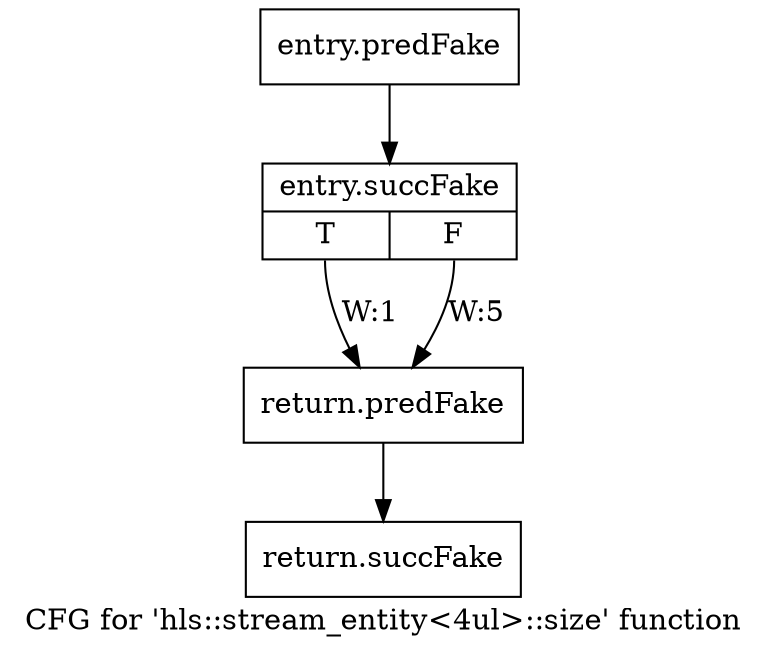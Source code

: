 digraph "CFG for 'hls::stream_entity\<4ul\>::size' function" {
	label="CFG for 'hls::stream_entity\<4ul\>::size' function";

	Node0x56eab80 [shape=record,filename="",linenumber="",label="{entry.predFake}"];
	Node0x56eab80 -> Node0x58c6070[ callList="" memoryops="" filename="/tools/Xilinx/Vitis_HLS/2023.1/include/hls_stream.h" execusionnum="4"];
	Node0x58c6070 [shape=record,filename="/tools/Xilinx/Vitis_HLS/2023.1/include/hls_stream.h",linenumber="271",label="{entry.succFake|{<s0>T|<s1>F}}"];
	Node0x58c6070:s0 -> Node0x56eb4b0[label="W:1" callList="" memoryops="" filename="/tools/Xilinx/Vitis_HLS/2023.1/include/hls_stream.h" execusionnum="0"];
	Node0x58c6070:s1 -> Node0x56eb4b0[label="W:5" callList="" memoryops="" filename="/tools/Xilinx/Vitis_HLS/2023.1/include/hls_stream.h" execusionnum="4"];
	Node0x56eb4b0 [shape=record,filename="/tools/Xilinx/Vitis_HLS/2023.1/include/hls_stream.h",linenumber="278",label="{return.predFake}"];
	Node0x56eb4b0 -> Node0x58c6220[ callList="" memoryops="" filename="/tools/Xilinx/Vitis_HLS/2023.1/include/hls_stream.h" execusionnum="4"];
	Node0x58c6220 [shape=record,filename="/tools/Xilinx/Vitis_HLS/2023.1/include/hls_stream.h",linenumber="278",label="{return.succFake}"];
}
